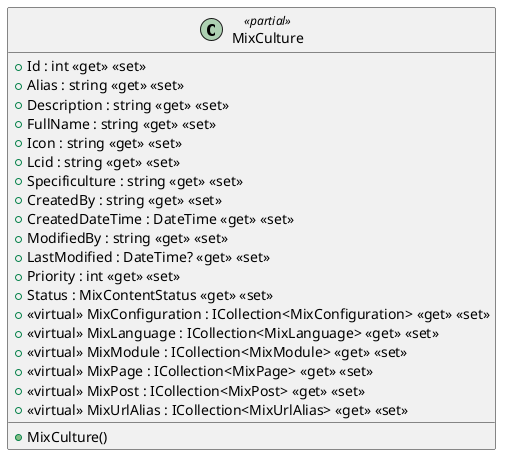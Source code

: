 @startuml
class MixCulture <<partial>> {
    + MixCulture()
    + Id : int <<get>> <<set>>
    + Alias : string <<get>> <<set>>
    + Description : string <<get>> <<set>>
    + FullName : string <<get>> <<set>>
    + Icon : string <<get>> <<set>>
    + Lcid : string <<get>> <<set>>
    + Specificulture : string <<get>> <<set>>
    + CreatedBy : string <<get>> <<set>>
    + CreatedDateTime : DateTime <<get>> <<set>>
    + ModifiedBy : string <<get>> <<set>>
    + LastModified : DateTime? <<get>> <<set>>
    + Priority : int <<get>> <<set>>
    + Status : MixContentStatus <<get>> <<set>>
    + <<virtual>> MixConfiguration : ICollection<MixConfiguration> <<get>> <<set>>
    + <<virtual>> MixLanguage : ICollection<MixLanguage> <<get>> <<set>>
    + <<virtual>> MixModule : ICollection<MixModule> <<get>> <<set>>
    + <<virtual>> MixPage : ICollection<MixPage> <<get>> <<set>>
    + <<virtual>> MixPost : ICollection<MixPost> <<get>> <<set>>
    + <<virtual>> MixUrlAlias : ICollection<MixUrlAlias> <<get>> <<set>>
}
@enduml
